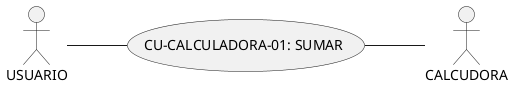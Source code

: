 @startuml

left to right direction
skinparam packageStyle rectangle
actor USUARIO
actor CALCUDORA

  USUARIO -- (CU-CALCULADORA-01: SUMAR)

  (CU-CALCULADORA-01: SUMAR) -- CALCUDORA


@enduml